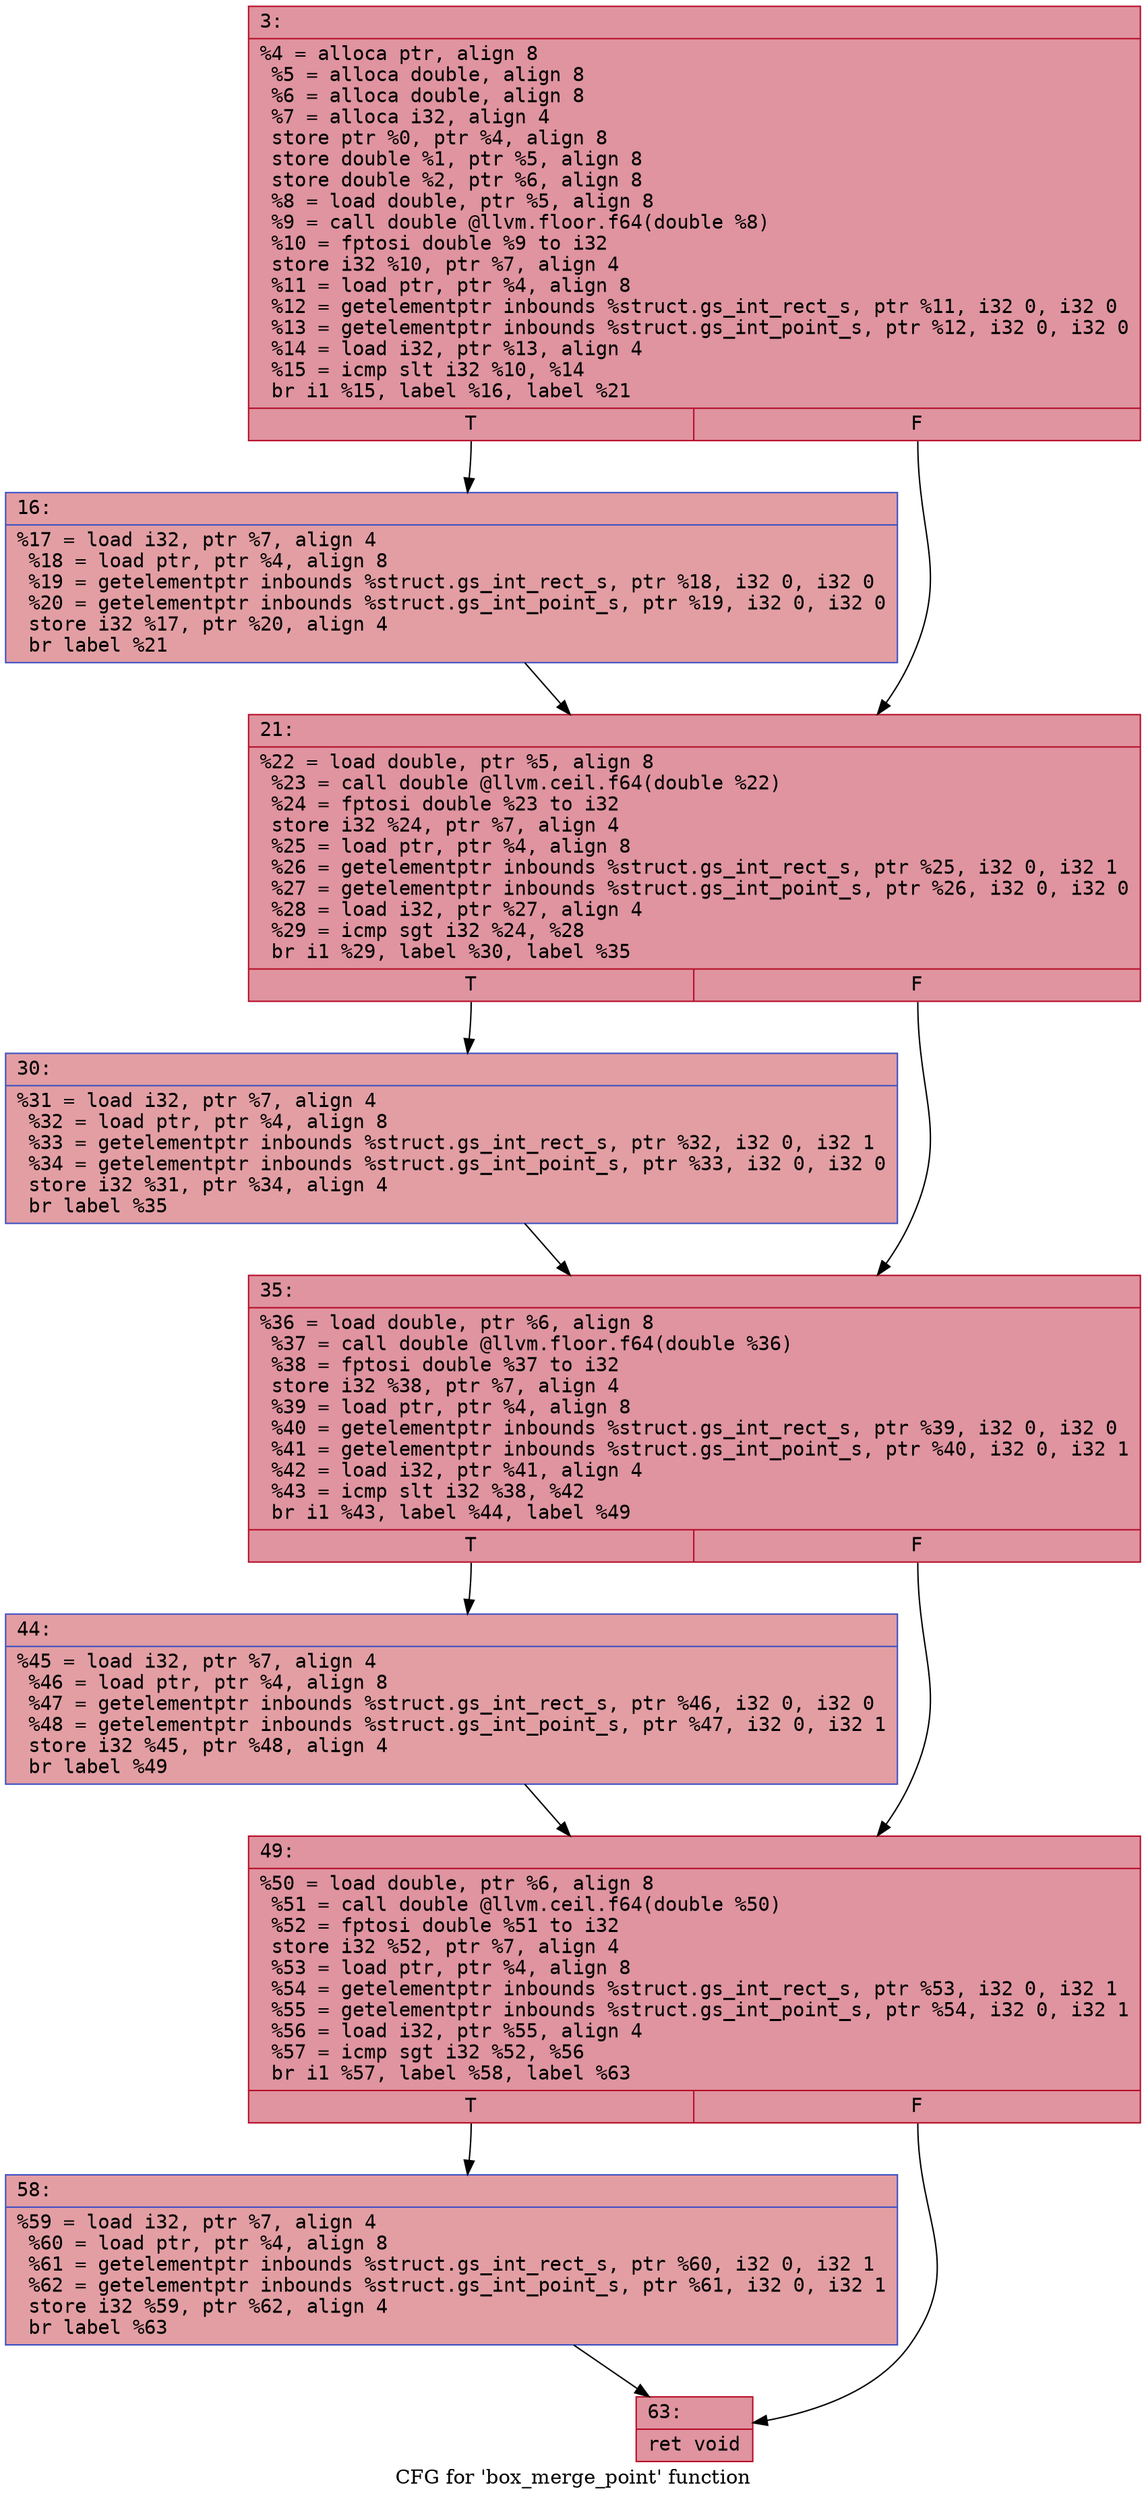 digraph "CFG for 'box_merge_point' function" {
	label="CFG for 'box_merge_point' function";

	Node0x60000323c550 [shape=record,color="#b70d28ff", style=filled, fillcolor="#b70d2870" fontname="Courier",label="{3:\l|  %4 = alloca ptr, align 8\l  %5 = alloca double, align 8\l  %6 = alloca double, align 8\l  %7 = alloca i32, align 4\l  store ptr %0, ptr %4, align 8\l  store double %1, ptr %5, align 8\l  store double %2, ptr %6, align 8\l  %8 = load double, ptr %5, align 8\l  %9 = call double @llvm.floor.f64(double %8)\l  %10 = fptosi double %9 to i32\l  store i32 %10, ptr %7, align 4\l  %11 = load ptr, ptr %4, align 8\l  %12 = getelementptr inbounds %struct.gs_int_rect_s, ptr %11, i32 0, i32 0\l  %13 = getelementptr inbounds %struct.gs_int_point_s, ptr %12, i32 0, i32 0\l  %14 = load i32, ptr %13, align 4\l  %15 = icmp slt i32 %10, %14\l  br i1 %15, label %16, label %21\l|{<s0>T|<s1>F}}"];
	Node0x60000323c550:s0 -> Node0x60000323c5a0[tooltip="3 -> 16\nProbability 50.00%" ];
	Node0x60000323c550:s1 -> Node0x60000323c5f0[tooltip="3 -> 21\nProbability 50.00%" ];
	Node0x60000323c5a0 [shape=record,color="#3d50c3ff", style=filled, fillcolor="#be242e70" fontname="Courier",label="{16:\l|  %17 = load i32, ptr %7, align 4\l  %18 = load ptr, ptr %4, align 8\l  %19 = getelementptr inbounds %struct.gs_int_rect_s, ptr %18, i32 0, i32 0\l  %20 = getelementptr inbounds %struct.gs_int_point_s, ptr %19, i32 0, i32 0\l  store i32 %17, ptr %20, align 4\l  br label %21\l}"];
	Node0x60000323c5a0 -> Node0x60000323c5f0[tooltip="16 -> 21\nProbability 100.00%" ];
	Node0x60000323c5f0 [shape=record,color="#b70d28ff", style=filled, fillcolor="#b70d2870" fontname="Courier",label="{21:\l|  %22 = load double, ptr %5, align 8\l  %23 = call double @llvm.ceil.f64(double %22)\l  %24 = fptosi double %23 to i32\l  store i32 %24, ptr %7, align 4\l  %25 = load ptr, ptr %4, align 8\l  %26 = getelementptr inbounds %struct.gs_int_rect_s, ptr %25, i32 0, i32 1\l  %27 = getelementptr inbounds %struct.gs_int_point_s, ptr %26, i32 0, i32 0\l  %28 = load i32, ptr %27, align 4\l  %29 = icmp sgt i32 %24, %28\l  br i1 %29, label %30, label %35\l|{<s0>T|<s1>F}}"];
	Node0x60000323c5f0:s0 -> Node0x60000323c640[tooltip="21 -> 30\nProbability 50.00%" ];
	Node0x60000323c5f0:s1 -> Node0x60000323c690[tooltip="21 -> 35\nProbability 50.00%" ];
	Node0x60000323c640 [shape=record,color="#3d50c3ff", style=filled, fillcolor="#be242e70" fontname="Courier",label="{30:\l|  %31 = load i32, ptr %7, align 4\l  %32 = load ptr, ptr %4, align 8\l  %33 = getelementptr inbounds %struct.gs_int_rect_s, ptr %32, i32 0, i32 1\l  %34 = getelementptr inbounds %struct.gs_int_point_s, ptr %33, i32 0, i32 0\l  store i32 %31, ptr %34, align 4\l  br label %35\l}"];
	Node0x60000323c640 -> Node0x60000323c690[tooltip="30 -> 35\nProbability 100.00%" ];
	Node0x60000323c690 [shape=record,color="#b70d28ff", style=filled, fillcolor="#b70d2870" fontname="Courier",label="{35:\l|  %36 = load double, ptr %6, align 8\l  %37 = call double @llvm.floor.f64(double %36)\l  %38 = fptosi double %37 to i32\l  store i32 %38, ptr %7, align 4\l  %39 = load ptr, ptr %4, align 8\l  %40 = getelementptr inbounds %struct.gs_int_rect_s, ptr %39, i32 0, i32 0\l  %41 = getelementptr inbounds %struct.gs_int_point_s, ptr %40, i32 0, i32 1\l  %42 = load i32, ptr %41, align 4\l  %43 = icmp slt i32 %38, %42\l  br i1 %43, label %44, label %49\l|{<s0>T|<s1>F}}"];
	Node0x60000323c690:s0 -> Node0x60000323c6e0[tooltip="35 -> 44\nProbability 50.00%" ];
	Node0x60000323c690:s1 -> Node0x60000323c730[tooltip="35 -> 49\nProbability 50.00%" ];
	Node0x60000323c6e0 [shape=record,color="#3d50c3ff", style=filled, fillcolor="#be242e70" fontname="Courier",label="{44:\l|  %45 = load i32, ptr %7, align 4\l  %46 = load ptr, ptr %4, align 8\l  %47 = getelementptr inbounds %struct.gs_int_rect_s, ptr %46, i32 0, i32 0\l  %48 = getelementptr inbounds %struct.gs_int_point_s, ptr %47, i32 0, i32 1\l  store i32 %45, ptr %48, align 4\l  br label %49\l}"];
	Node0x60000323c6e0 -> Node0x60000323c730[tooltip="44 -> 49\nProbability 100.00%" ];
	Node0x60000323c730 [shape=record,color="#b70d28ff", style=filled, fillcolor="#b70d2870" fontname="Courier",label="{49:\l|  %50 = load double, ptr %6, align 8\l  %51 = call double @llvm.ceil.f64(double %50)\l  %52 = fptosi double %51 to i32\l  store i32 %52, ptr %7, align 4\l  %53 = load ptr, ptr %4, align 8\l  %54 = getelementptr inbounds %struct.gs_int_rect_s, ptr %53, i32 0, i32 1\l  %55 = getelementptr inbounds %struct.gs_int_point_s, ptr %54, i32 0, i32 1\l  %56 = load i32, ptr %55, align 4\l  %57 = icmp sgt i32 %52, %56\l  br i1 %57, label %58, label %63\l|{<s0>T|<s1>F}}"];
	Node0x60000323c730:s0 -> Node0x60000323c780[tooltip="49 -> 58\nProbability 50.00%" ];
	Node0x60000323c730:s1 -> Node0x60000323c7d0[tooltip="49 -> 63\nProbability 50.00%" ];
	Node0x60000323c780 [shape=record,color="#3d50c3ff", style=filled, fillcolor="#be242e70" fontname="Courier",label="{58:\l|  %59 = load i32, ptr %7, align 4\l  %60 = load ptr, ptr %4, align 8\l  %61 = getelementptr inbounds %struct.gs_int_rect_s, ptr %60, i32 0, i32 1\l  %62 = getelementptr inbounds %struct.gs_int_point_s, ptr %61, i32 0, i32 1\l  store i32 %59, ptr %62, align 4\l  br label %63\l}"];
	Node0x60000323c780 -> Node0x60000323c7d0[tooltip="58 -> 63\nProbability 100.00%" ];
	Node0x60000323c7d0 [shape=record,color="#b70d28ff", style=filled, fillcolor="#b70d2870" fontname="Courier",label="{63:\l|  ret void\l}"];
}
